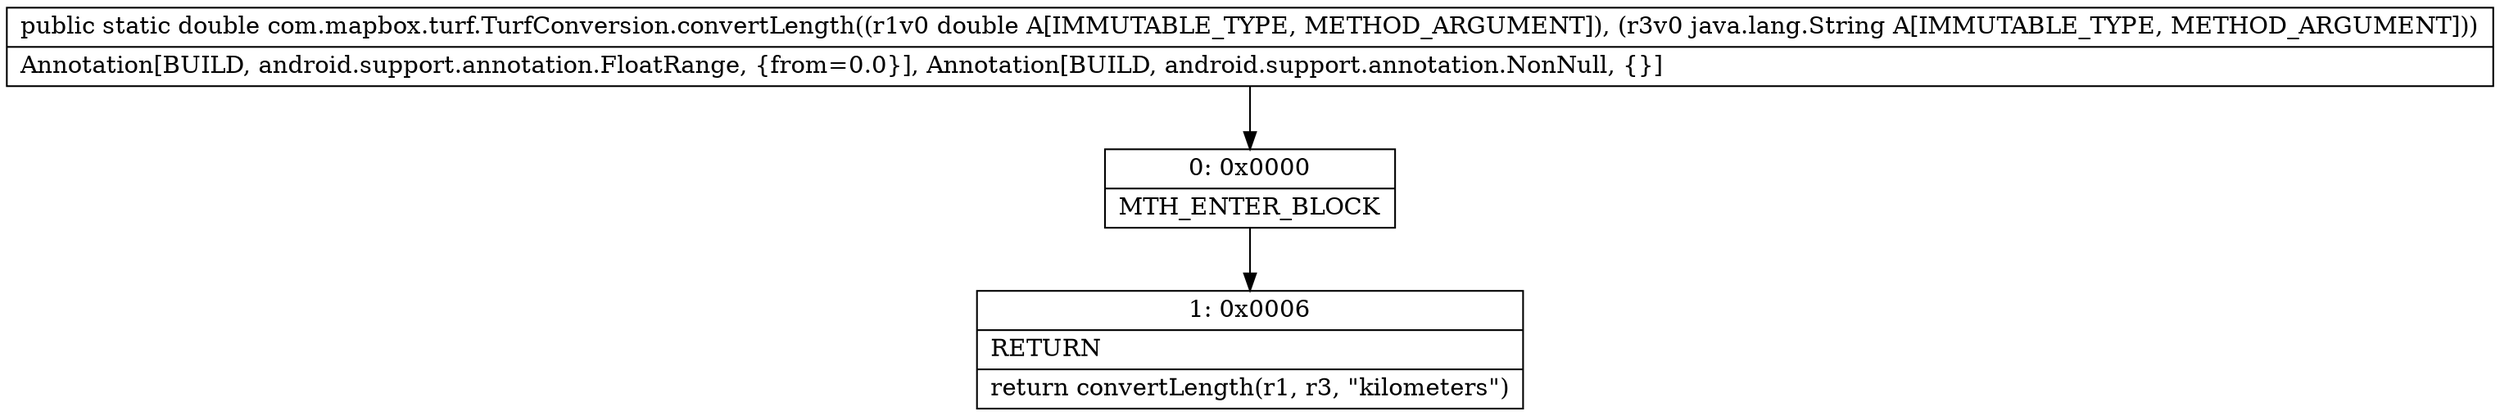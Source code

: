 digraph "CFG forcom.mapbox.turf.TurfConversion.convertLength(DLjava\/lang\/String;)D" {
Node_0 [shape=record,label="{0\:\ 0x0000|MTH_ENTER_BLOCK\l}"];
Node_1 [shape=record,label="{1\:\ 0x0006|RETURN\l|return convertLength(r1, r3, \"kilometers\")\l}"];
MethodNode[shape=record,label="{public static double com.mapbox.turf.TurfConversion.convertLength((r1v0 double A[IMMUTABLE_TYPE, METHOD_ARGUMENT]), (r3v0 java.lang.String A[IMMUTABLE_TYPE, METHOD_ARGUMENT]))  | Annotation[BUILD, android.support.annotation.FloatRange, \{from=0.0\}], Annotation[BUILD, android.support.annotation.NonNull, \{\}]\l}"];
MethodNode -> Node_0;
Node_0 -> Node_1;
}

